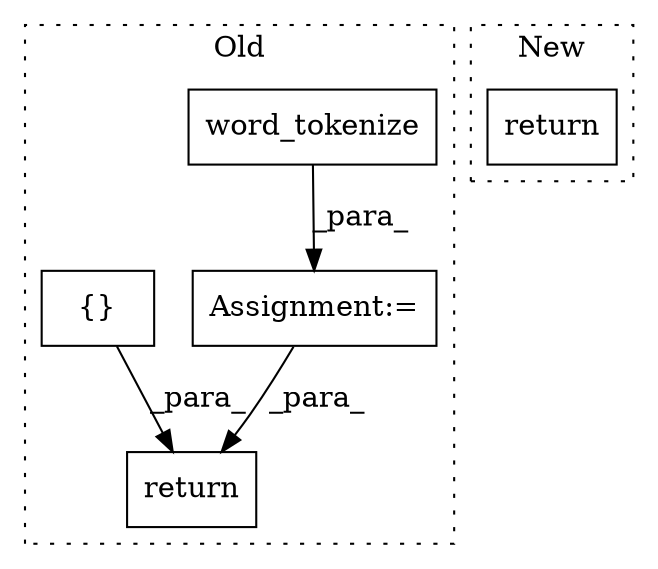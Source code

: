 digraph G {
subgraph cluster0 {
1 [label="word_tokenize" a="32" s="283,301" l="14,1" shape="box"];
3 [label="return" a="41" s="542" l="7" shape="box"];
4 [label="{}" a="4" s="394,397" l="1,1" shape="box"];
5 [label="Assignment:=" a="7" s="282" l="1" shape="box"];
label = "Old";
style="dotted";
}
subgraph cluster1 {
2 [label="return" a="41" s="246" l="7" shape="box"];
label = "New";
style="dotted";
}
1 -> 5 [label="_para_"];
4 -> 3 [label="_para_"];
5 -> 3 [label="_para_"];
}
